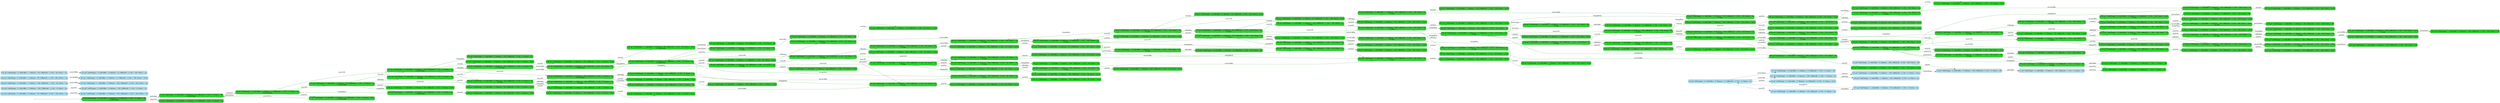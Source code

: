 digraph g {

	rankdir="LR"

	__invisible__[shape="point", color="forestgreen"]
	c0_q4[label="c0_q4 ≝ AskChange = 0, AskCoffee = 0, Balance = 0, CoffeeLeft = 4, Pot = 0, Status = off\nV=209 (CXP)", shape="box", style="rounded, filled", color="forestgreen", fillcolor="limegreen", penwidth=3] // Initial
	c1_q4[label="c1_q4 ≝ AskChange = 0, AskCoffee = 0, Balance = 0, CoffeeLeft = 5, Pot = 0, Status = off\nV=210 (CXP)", shape="box", style="rounded, filled", color="forestgreen", fillcolor="limegreen"]
	c5_q3[label="c5_q3 ≝ AskChange = 0, AskCoffee = 0, Balance = 0, CoffeeLeft = 5, Pot = 0, Status = on\nV=210 (CXP)", shape="box", style="rounded, filled", color="forestgreen", fillcolor="limegreen"]
	c7_q1[label="c7_q1 ≝ AskChange = 0, AskCoffee = 0, Balance = 0, CoffeeLeft = 5, Pot = 0, Status = error\nV=210 (CXP)", shape="box", style="rounded, filled", color="forestgreen", fillcolor="limegreen"]
	c10_q2[label="c10_q2 ≝ AskChange = 0, AskCoffee = 0, Balance = 100, CoffeeLeft = 5, Pot = 0, Status = on\nV=110 (CXP)", shape="box", style="rounded, filled", color="forestgreen", fillcolor="limegreen"]
	c18_q2[label="c18_q2 ≝ AskChange = 0, AskCoffee = 1, Balance = 100, CoffeeLeft = 5, Pot = 0, Status = on\nV=110 (CXP)", shape="box", style="rounded, filled", color="forestgreen", fillcolor="limegreen"]
	c25_q2[label="c25_q2 ≝ AskChange = 1, AskCoffee = 0, Balance = 50, CoffeeLeft = 4, Pot = 50, Status = on\nV=209 (CXP)", shape="box", style="rounded, filled", color="forestgreen", fillcolor="limegreen"]
	c28_q1[label="c28_q1 ≝ AskChange = 1, AskCoffee = 0, Balance = 50, CoffeeLeft = 4, Pot = 50, Status = error\nV=209 (CXP)", shape="box", style="rounded, filled", color="forestgreen", fillcolor="limegreen"]
	c45_q4[label="c45_q4 ≝ AskChange = 1, AskCoffee = 0, Balance = 50, CoffeeLeft = 4, Pot = 50, Status = off", shape="box", style="rounded, filled", color="forestgreen", fillcolor="limegreen"]
	c31_q3[label="c31_q3 ≝ AskChange = 0, AskCoffee = 0, Balance = 0, CoffeeLeft = 4, Pot = 50, Status = on\nV=259 (CXP)", shape="box", style="rounded, filled", color="forestgreen", fillcolor="limegreen"]
	c46_q4[label="c46_q4 ≝ AskChange = 0, AskCoffee = 0, Balance = 0, CoffeeLeft = 4, Pot = 50, Status = off\nV=258", shape="box", style="rounded, filled", color="forestgreen", fillcolor="limegreen"]
	c157_q4[label="c157_q4 ≝ AskChange = 0, AskCoffee = 0, Balance = 0, CoffeeLeft = 5, Pot = 50, Status = off", shape="box", style="rounded, filled", color="forestgreen", fillcolor="limegreen"]
	c47_q1[label="c47_q1 ≝ AskChange = 0, AskCoffee = 0, Balance = 0, CoffeeLeft = 4, Pot = 50, Status = error", shape="box", style="rounded, filled", color="forestgreen", fillcolor="limegreen"]
	c48_q2[label="c48_q2 ≝ AskChange = 0, AskCoffee = 0, Balance = 100, CoffeeLeft = 4, Pot = 50, Status = on\nV=257", shape="box", style="rounded, filled", color="forestgreen", fillcolor="limegreen"]
	c41_q2[label="c41_q2 ≝ AskChange = 1, AskCoffee = 0, Balance = 100, CoffeeLeft = 4, Pot = 50, Status = on\nV=107", shape="box", style="rounded, filled", color="forestgreen", fillcolor="limegreen"]
	c43_q1[label="c43_q1 ≝ AskChange = 1, AskCoffee = 0, Balance = 100, CoffeeLeft = 4, Pot = 50, Status = error", shape="box", style="rounded, filled", color="forestgreen", fillcolor="limegreen"]
	c53_q2[label="c53_q2 ≝ AskChange = 0, AskCoffee = 1, Balance = 100, CoffeeLeft = 4, Pot = 50, Status = on\nV=256", shape="box", style="rounded, filled", color="forestgreen", fillcolor="limegreen"]
	c69_q2[label="c69_q2 ≝ AskChange = 1, AskCoffee = 0, Balance = 50, CoffeeLeft = 3, Pot = 100, Status = on\nV=255", shape="box", style="rounded, filled", color="forestgreen", fillcolor="limegreen"]
	c64_q3[label="c64_q3 ≝ AskChange = 0, AskCoffee = 0, Balance = 0, CoffeeLeft = 3, Pot = 100, Status = on\nV=256", shape="box", style="rounded, filled", color="forestgreen", fillcolor="limegreen"]
	c73_q4[label="c73_q4 ≝ AskChange = 0, AskCoffee = 0, Balance = 0, CoffeeLeft = 3, Pot = 100, Status = off\nV=255", shape="box", style="rounded, filled", color="forestgreen", fillcolor="limegreen"]
	c156_q4[label="c156_q4 ≝ AskChange = 0, AskCoffee = 0, Balance = 0, CoffeeLeft = 4, Pot = 100, Status = off", shape="box", style="rounded, filled", color="forestgreen", fillcolor="limegreen"]
	c74_q1[label="c74_q1 ≝ AskChange = 0, AskCoffee = 0, Balance = 0, CoffeeLeft = 3, Pot = 100, Status = error", shape="box", style="rounded, filled", color="forestgreen", fillcolor="limegreen"]
	c75_q2[label="c75_q2 ≝ AskChange = 0, AskCoffee = 0, Balance = 100, CoffeeLeft = 3, Pot = 100, Status = on\nV=254", shape="box", style="rounded, filled", color="forestgreen", fillcolor="limegreen"]
	c66_q2[label="c66_q2 ≝ AskChange = 1, AskCoffee = 0, Balance = 100, CoffeeLeft = 3, Pot = 100, Status = on\nV=254", shape="box", style="rounded, filled", color="forestgreen", fillcolor="limegreen"]
	c68_q1[label="c68_q1 ≝ AskChange = 1, AskCoffee = 0, Balance = 100, CoffeeLeft = 3, Pot = 100, Status = error", shape="box", style="rounded, filled", color="forestgreen", fillcolor="limegreen"]
	c80_q2[label="c80_q2 ≝ AskChange = 0, AskCoffee = 1, Balance = 100, CoffeeLeft = 3, Pot = 100, Status = on\nV=253", shape="box", style="rounded, filled", color="forestgreen", fillcolor="limegreen"]
	c95_q2[label="c95_q2 ≝ AskChange = 1, AskCoffee = 0, Balance = 50, CoffeeLeft = 2, Pot = 150, Status = on\nV=252", shape="box", style="rounded, filled", color="forestgreen", fillcolor="limegreen"]
	c90_q3[label="c90_q3 ≝ AskChange = 0, AskCoffee = 0, Balance = 0, CoffeeLeft = 2, Pot = 150, Status = on\nV=253", shape="box", style="rounded, filled", color="forestgreen", fillcolor="limegreen"]
	c99_q4[label="c99_q4 ≝ AskChange = 0, AskCoffee = 0, Balance = 0, CoffeeLeft = 2, Pot = 150, Status = off\nV=252", shape="box", style="rounded, filled", color="forestgreen", fillcolor="limegreen"]
	c155_q4[label="c155_q4 ≝ AskChange = 0, AskCoffee = 0, Balance = 0, CoffeeLeft = 3, Pot = 150, Status = off", shape="box", style="rounded, filled", color="forestgreen", fillcolor="limegreen"]
	c100_q1[label="c100_q1 ≝ AskChange = 0, AskCoffee = 0, Balance = 0, CoffeeLeft = 2, Pot = 150, Status = error", shape="box", style="rounded, filled", color="forestgreen", fillcolor="limegreen"]
	c101_q2[label="c101_q2 ≝ AskChange = 0, AskCoffee = 0, Balance = 100, CoffeeLeft = 2, Pot = 150, Status = on\nV=251", shape="box", style="rounded, filled", color="forestgreen", fillcolor="limegreen"]
	c92_q2[label="c92_q2 ≝ AskChange = 1, AskCoffee = 0, Balance = 100, CoffeeLeft = 2, Pot = 150, Status = on\nV=251", shape="box", style="rounded, filled", color="forestgreen", fillcolor="limegreen"]
	c94_q1[label="c94_q1 ≝ AskChange = 1, AskCoffee = 0, Balance = 100, CoffeeLeft = 2, Pot = 150, Status = error", shape="box", style="rounded, filled", color="forestgreen", fillcolor="limegreen"]
	c106_q2[label="c106_q2 ≝ AskChange = 0, AskCoffee = 1, Balance = 100, CoffeeLeft = 2, Pot = 150, Status = on\nV=250", shape="box", style="rounded, filled", color="forestgreen", fillcolor="limegreen"]
	c121_q2[label="c121_q2 ≝ AskChange = 1, AskCoffee = 0, Balance = 50, CoffeeLeft = 1, Pot = 200, Status = on\nV=249", shape="box", style="rounded, filled", color="forestgreen", fillcolor="limegreen"]
	c116_q3[label="c116_q3 ≝ AskChange = 0, AskCoffee = 0, Balance = 0, CoffeeLeft = 1, Pot = 200, Status = on\nV=250", shape="box", style="rounded, filled", color="forestgreen", fillcolor="limegreen"]
	c125_q4[label="c125_q4 ≝ AskChange = 0, AskCoffee = 0, Balance = 0, CoffeeLeft = 1, Pot = 200, Status = off\nV=249", shape="box", style="rounded, filled", color="forestgreen", fillcolor="limegreen"]
	c152_q4[label="c152_q4 ≝ AskChange = 0, AskCoffee = 0, Balance = 0, CoffeeLeft = 2, Pot = 200, Status = off", shape="box", style="rounded, filled", color="forestgreen", fillcolor="limegreen"]
	c153_q4[label="c153_q4 ≝ AskChange = 0, AskCoffee = 0, Balance = 0, CoffeeLeft = 1, Pot = 0, Status = off\nV=248", shape="box", style="rounded, filled", color="forestgreen", fillcolor="limegreen"]
	c154_q4[label="c154_q4 ≝ AskChange = 0, AskCoffee = 0, Balance = 0, CoffeeLeft = 2, Pot = 0, Status = off", shape="box", style="rounded, filled", color="forestgreen", fillcolor="limegreen"]
	c6_q3[label="c6_q3 ≝ AskChange = 0, AskCoffee = 0, Balance = 0, CoffeeLeft = 1, Pot = 0, Status = on", shape="box", style="rounded, filled", color="forestgreen", fillcolor="limegreen"]
	c126_q1[label="c126_q1 ≝ AskChange = 0, AskCoffee = 0, Balance = 0, CoffeeLeft = 1, Pot = 200, Status = error", shape="box", style="rounded, filled", color="forestgreen", fillcolor="limegreen"]
	c127_q2[label="c127_q2 ≝ AskChange = 0, AskCoffee = 0, Balance = 100, CoffeeLeft = 1, Pot = 200, Status = on\nV=248", shape="box", style="rounded, filled", color="forestgreen", fillcolor="limegreen"]
	c118_q2[label="c118_q2 ≝ AskChange = 1, AskCoffee = 0, Balance = 100, CoffeeLeft = 1, Pot = 200, Status = on\nV=248", shape="box", style="rounded, filled", color="forestgreen", fillcolor="limegreen"]
	c120_q1[label="c120_q1 ≝ AskChange = 1, AskCoffee = 0, Balance = 100, CoffeeLeft = 1, Pot = 200, Status = error", shape="box", style="rounded, filled", color="forestgreen", fillcolor="limegreen"]
	c132_q2[label="c132_q2 ≝ AskChange = 0, AskCoffee = 1, Balance = 100, CoffeeLeft = 1, Pot = 200, Status = on\nV=247", shape="box", style="rounded, filled", color="forestgreen", fillcolor="limegreen"]
	c146_q1[label="c146_q1 ≝ AskChange = 0, AskCoffee = 1, Balance = 100, CoffeeLeft = 1, Pot = 200, Status = error", shape="box", style="rounded, filled", color="forestgreen", fillcolor="limegreen"]
	c147_q1[label="c147_q1 ≝ AskChange = 1, AskCoffee = 0, Balance = 50, CoffeeLeft = 0, Pot = 250, Status = error\nV=246", shape="box", style="rounded, filled", color="forestgreen", fillcolor="limegreen"]
	c148_q4[label="c148_q4 ≝ AskChange = 1, AskCoffee = 0, Balance = 50, CoffeeLeft = 0, Pot = 250, Status = off", shape="box", style="rounded, filled", color="forestgreen", fillcolor="limegreen"]
	c133_q2[label="c133_q2 ≝ AskChange = 0, AskCoffee = 0, Balance = 200, CoffeeLeft = 1, Pot = 200, Status = on\nV=246", shape="box", style="rounded, filled", color="forestgreen", fillcolor="limegreen"]
	c137_q2[label="c137_q2 ≝ AskChange = 1, AskCoffee = 0, Balance = 200, CoffeeLeft = 1, Pot = 200, Status = on", shape="box", style="rounded, filled", color="forestgreen", fillcolor="limegreen"]
	c138_q2[label="c138_q2 ≝ AskChange = 0, AskCoffee = 1, Balance = 200, CoffeeLeft = 1, Pot = 200, Status = on\nV=245", shape="box", style="rounded, filled", color="forestgreen", fillcolor="limegreen"]
	c140_q1[label="c140_q1 ≝ AskChange = 0, AskCoffee = 1, Balance = 200, CoffeeLeft = 1, Pot = 200, Status = error", shape="box", style="rounded, filled", color="forestgreen", fillcolor="limegreen"]
	c141_q1[label="c141_q1 ≝ AskChange = 1, AskCoffee = 0, Balance = 150, CoffeeLeft = 0, Pot = 250, Status = error\nV=244", shape="box", style="rounded, filled", color="forestgreen", fillcolor="limegreen"]
	c142_q4[label="c142_q4 ≝ AskChange = 1, AskCoffee = 0, Balance = 150, CoffeeLeft = 0, Pot = 250, Status = off", shape="box", style="rounded, filled", color="forestgreen", fillcolor="limegreen"]
	c139_q1[label="c139_q1 ≝ AskChange = 0, AskCoffee = 0, Balance = 200, CoffeeLeft = 1, Pot = 200, Status = error", shape="box", style="rounded, filled", color="forestgreen", fillcolor="limegreen"]
	c130_q2[label="c130_q2 ≝ AskChange = 0, AskCoffee = 0, Balance = 150, CoffeeLeft = 1, Pot = 200, Status = on\nV=247", shape="box", style="rounded, filled", color="forestgreen", fillcolor="limegreen"]
	c114_q2[label="c114_q2 ≝ AskChange = 1, AskCoffee = 0, Balance = 150, CoffeeLeft = 1, Pot = 200, Status = on\nV=247", shape="box", style="rounded, filled", color="forestgreen", fillcolor="limegreen"]
	c117_q1[label="c117_q1 ≝ AskChange = 1, AskCoffee = 0, Balance = 150, CoffeeLeft = 1, Pot = 200, Status = error", shape="box", style="rounded, filled", color="forestgreen", fillcolor="limegreen"]
	c135_q2[label="c135_q2 ≝ AskChange = 0, AskCoffee = 1, Balance = 150, CoffeeLeft = 1, Pot = 200, Status = on\nV=246", shape="box", style="rounded, filled", color="forestgreen", fillcolor="limegreen"]
	c143_q1[label="c143_q1 ≝ AskChange = 0, AskCoffee = 1, Balance = 150, CoffeeLeft = 1, Pot = 200, Status = error", shape="box", style="rounded, filled", color="forestgreen", fillcolor="limegreen"]
	c144_q1[label="c144_q1 ≝ AskChange = 1, AskCoffee = 0, Balance = 100, CoffeeLeft = 0, Pot = 250, Status = error\nV=245", shape="box", style="rounded, filled", color="forestgreen", fillcolor="limegreen"]
	c145_q4[label="c145_q4 ≝ AskChange = 1, AskCoffee = 0, Balance = 100, CoffeeLeft = 0, Pot = 250, Status = off", shape="box", style="rounded, filled", color="forestgreen", fillcolor="limegreen"]
	c136_q1[label="c136_q1 ≝ AskChange = 0, AskCoffee = 0, Balance = 150, CoffeeLeft = 1, Pot = 200, Status = error", shape="box", style="rounded, filled", color="forestgreen", fillcolor="limegreen"]
	c134_q1[label="c134_q1 ≝ AskChange = 0, AskCoffee = 0, Balance = 100, CoffeeLeft = 1, Pot = 200, Status = error", shape="box", style="rounded, filled", color="forestgreen", fillcolor="limegreen"]
	c128_q2[label="c128_q2 ≝ AskChange = 0, AskCoffee = 0, Balance = 50, CoffeeLeft = 1, Pot = 200, Status = on\nV=249", shape="box", style="rounded, filled", color="forestgreen", fillcolor="limegreen"]
	c129_q2[label="c129_q2 ≝ AskChange = 0, AskCoffee = 1, Balance = 50, CoffeeLeft = 1, Pot = 200, Status = on\nV=248", shape="box", style="rounded, filled", color="forestgreen", fillcolor="limegreen"]
	c149_q1[label="c149_q1 ≝ AskChange = 0, AskCoffee = 1, Balance = 50, CoffeeLeft = 1, Pot = 200, Status = error", shape="box", style="rounded, filled", color="forestgreen", fillcolor="limegreen"]
	c150_q1[label="c150_q1 ≝ AskChange = 0, AskCoffee = 0, Balance = 0, CoffeeLeft = 0, Pot = 250, Status = error\nV=247", shape="box", style="rounded, filled", color="forestgreen", fillcolor="limegreen"]
	c151_q4[label="c151_q4 ≝ AskChange = 0, AskCoffee = 0, Balance = 0, CoffeeLeft = 0, Pot = 250, Status = off", shape="box", style="rounded, filled", color="forestgreen", fillcolor="limegreen"]
	c131_q1[label="c131_q1 ≝ AskChange = 0, AskCoffee = 0, Balance = 50, CoffeeLeft = 1, Pot = 200, Status = error", shape="box", style="rounded, filled", color="forestgreen", fillcolor="limegreen"]
	c123_q1[label="c123_q1 ≝ AskChange = 1, AskCoffee = 0, Balance = 50, CoffeeLeft = 1, Pot = 200, Status = error", shape="box", style="rounded, filled", color="forestgreen", fillcolor="limegreen"]
	c122_q1[label="c122_q1 ≝ AskChange = 0, AskCoffee = 1, Balance = 100, CoffeeLeft = 2, Pot = 150, Status = error", shape="box", style="rounded, filled", color="forestgreen", fillcolor="limegreen"]
	c107_q2[label="c107_q2 ≝ AskChange = 0, AskCoffee = 0, Balance = 200, CoffeeLeft = 2, Pot = 150, Status = on\nV=249", shape="box", style="rounded, filled", color="forestgreen", fillcolor="limegreen"]
	c111_q2[label="c111_q2 ≝ AskChange = 1, AskCoffee = 0, Balance = 200, CoffeeLeft = 2, Pot = 150, Status = on", shape="box", style="rounded, filled", color="forestgreen", fillcolor="limegreen"]
	c112_q2[label="c112_q2 ≝ AskChange = 0, AskCoffee = 1, Balance = 200, CoffeeLeft = 2, Pot = 150, Status = on\nV=248", shape="box", style="rounded, filled", color="forestgreen", fillcolor="limegreen"]
	c115_q1[label="c115_q1 ≝ AskChange = 0, AskCoffee = 1, Balance = 200, CoffeeLeft = 2, Pot = 150, Status = error", shape="box", style="rounded, filled", color="forestgreen", fillcolor="limegreen"]
	c113_q1[label="c113_q1 ≝ AskChange = 0, AskCoffee = 0, Balance = 200, CoffeeLeft = 2, Pot = 150, Status = error", shape="box", style="rounded, filled", color="forestgreen", fillcolor="limegreen"]
	c104_q2[label="c104_q2 ≝ AskChange = 0, AskCoffee = 0, Balance = 150, CoffeeLeft = 2, Pot = 150, Status = on\nV=250", shape="box", style="rounded, filled", color="forestgreen", fillcolor="limegreen"]
	c88_q2[label="c88_q2 ≝ AskChange = 1, AskCoffee = 0, Balance = 150, CoffeeLeft = 2, Pot = 150, Status = on\nV=250", shape="box", style="rounded, filled", color="forestgreen", fillcolor="limegreen"]
	c91_q1[label="c91_q1 ≝ AskChange = 1, AskCoffee = 0, Balance = 150, CoffeeLeft = 2, Pot = 150, Status = error", shape="box", style="rounded, filled", color="forestgreen", fillcolor="limegreen"]
	c109_q2[label="c109_q2 ≝ AskChange = 0, AskCoffee = 1, Balance = 150, CoffeeLeft = 2, Pot = 150, Status = on\nV=249", shape="box", style="rounded, filled", color="forestgreen", fillcolor="limegreen"]
	c119_q1[label="c119_q1 ≝ AskChange = 0, AskCoffee = 1, Balance = 150, CoffeeLeft = 2, Pot = 150, Status = error", shape="box", style="rounded, filled", color="forestgreen", fillcolor="limegreen"]
	c110_q1[label="c110_q1 ≝ AskChange = 0, AskCoffee = 0, Balance = 150, CoffeeLeft = 2, Pot = 150, Status = error", shape="box", style="rounded, filled", color="forestgreen", fillcolor="limegreen"]
	c108_q1[label="c108_q1 ≝ AskChange = 0, AskCoffee = 0, Balance = 100, CoffeeLeft = 2, Pot = 150, Status = error", shape="box", style="rounded, filled", color="forestgreen", fillcolor="limegreen"]
	c102_q2[label="c102_q2 ≝ AskChange = 0, AskCoffee = 0, Balance = 50, CoffeeLeft = 2, Pot = 150, Status = on\nV=252", shape="box", style="rounded, filled", color="forestgreen", fillcolor="limegreen"]
	c103_q2[label="c103_q2 ≝ AskChange = 0, AskCoffee = 1, Balance = 50, CoffeeLeft = 2, Pot = 150, Status = on\nV=251", shape="box", style="rounded, filled", color="forestgreen", fillcolor="limegreen"]
	c124_q1[label="c124_q1 ≝ AskChange = 0, AskCoffee = 1, Balance = 50, CoffeeLeft = 2, Pot = 150, Status = error", shape="box", style="rounded, filled", color="forestgreen", fillcolor="limegreen"]
	c105_q1[label="c105_q1 ≝ AskChange = 0, AskCoffee = 0, Balance = 50, CoffeeLeft = 2, Pot = 150, Status = error", shape="box", style="rounded, filled", color="forestgreen", fillcolor="limegreen"]
	c97_q1[label="c97_q1 ≝ AskChange = 1, AskCoffee = 0, Balance = 50, CoffeeLeft = 2, Pot = 150, Status = error", shape="box", style="rounded, filled", color="forestgreen", fillcolor="limegreen"]
	c96_q1[label="c96_q1 ≝ AskChange = 0, AskCoffee = 1, Balance = 100, CoffeeLeft = 3, Pot = 100, Status = error", shape="box", style="rounded, filled", color="forestgreen", fillcolor="limegreen"]
	c81_q2[label="c81_q2 ≝ AskChange = 0, AskCoffee = 0, Balance = 200, CoffeeLeft = 3, Pot = 100, Status = on\nV=252", shape="box", style="rounded, filled", color="forestgreen", fillcolor="limegreen"]
	c85_q2[label="c85_q2 ≝ AskChange = 1, AskCoffee = 0, Balance = 200, CoffeeLeft = 3, Pot = 100, Status = on", shape="box", style="rounded, filled", color="forestgreen", fillcolor="limegreen"]
	c86_q2[label="c86_q2 ≝ AskChange = 0, AskCoffee = 1, Balance = 200, CoffeeLeft = 3, Pot = 100, Status = on\nV=251", shape="box", style="rounded, filled", color="forestgreen", fillcolor="limegreen"]
	c89_q1[label="c89_q1 ≝ AskChange = 0, AskCoffee = 1, Balance = 200, CoffeeLeft = 3, Pot = 100, Status = error", shape="box", style="rounded, filled", color="forestgreen", fillcolor="limegreen"]
	c87_q1[label="c87_q1 ≝ AskChange = 0, AskCoffee = 0, Balance = 200, CoffeeLeft = 3, Pot = 100, Status = error", shape="box", style="rounded, filled", color="forestgreen", fillcolor="limegreen"]
	c78_q2[label="c78_q2 ≝ AskChange = 0, AskCoffee = 0, Balance = 150, CoffeeLeft = 3, Pot = 100, Status = on\nV=253", shape="box", style="rounded, filled", color="forestgreen", fillcolor="limegreen"]
	c62_q2[label="c62_q2 ≝ AskChange = 1, AskCoffee = 0, Balance = 150, CoffeeLeft = 3, Pot = 100, Status = on\nV=253", shape="box", style="rounded, filled", color="forestgreen", fillcolor="limegreen"]
	c65_q1[label="c65_q1 ≝ AskChange = 1, AskCoffee = 0, Balance = 150, CoffeeLeft = 3, Pot = 100, Status = error", shape="box", style="rounded, filled", color="forestgreen", fillcolor="limegreen"]
	c83_q2[label="c83_q2 ≝ AskChange = 0, AskCoffee = 1, Balance = 150, CoffeeLeft = 3, Pot = 100, Status = on\nV=252", shape="box", style="rounded, filled", color="forestgreen", fillcolor="limegreen"]
	c93_q1[label="c93_q1 ≝ AskChange = 0, AskCoffee = 1, Balance = 150, CoffeeLeft = 3, Pot = 100, Status = error", shape="box", style="rounded, filled", color="forestgreen", fillcolor="limegreen"]
	c84_q1[label="c84_q1 ≝ AskChange = 0, AskCoffee = 0, Balance = 150, CoffeeLeft = 3, Pot = 100, Status = error", shape="box", style="rounded, filled", color="forestgreen", fillcolor="limegreen"]
	c82_q1[label="c82_q1 ≝ AskChange = 0, AskCoffee = 0, Balance = 100, CoffeeLeft = 3, Pot = 100, Status = error", shape="box", style="rounded, filled", color="forestgreen", fillcolor="limegreen"]
	c76_q2[label="c76_q2 ≝ AskChange = 0, AskCoffee = 0, Balance = 50, CoffeeLeft = 3, Pot = 100, Status = on\nV=255", shape="box", style="rounded, filled", color="forestgreen", fillcolor="limegreen"]
	c77_q2[label="c77_q2 ≝ AskChange = 0, AskCoffee = 1, Balance = 50, CoffeeLeft = 3, Pot = 100, Status = on\nV=254", shape="box", style="rounded, filled", color="forestgreen", fillcolor="limegreen"]
	c98_q1[label="c98_q1 ≝ AskChange = 0, AskCoffee = 1, Balance = 50, CoffeeLeft = 3, Pot = 100, Status = error", shape="box", style="rounded, filled", color="forestgreen", fillcolor="limegreen"]
	c79_q1[label="c79_q1 ≝ AskChange = 0, AskCoffee = 0, Balance = 50, CoffeeLeft = 3, Pot = 100, Status = error", shape="box", style="rounded, filled", color="forestgreen", fillcolor="limegreen"]
	c71_q1[label="c71_q1 ≝ AskChange = 1, AskCoffee = 0, Balance = 50, CoffeeLeft = 3, Pot = 100, Status = error", shape="box", style="rounded, filled", color="forestgreen", fillcolor="limegreen"]
	c70_q1[label="c70_q1 ≝ AskChange = 0, AskCoffee = 1, Balance = 100, CoffeeLeft = 4, Pot = 50, Status = error", shape="box", style="rounded, filled", color="forestgreen", fillcolor="limegreen"]
	c54_q2[label="c54_q2 ≝ AskChange = 0, AskCoffee = 0, Balance = 200, CoffeeLeft = 4, Pot = 50, Status = on\nV=255", shape="box", style="rounded, filled", color="forestgreen", fillcolor="limegreen"]
	c59_q2[label="c59_q2 ≝ AskChange = 1, AskCoffee = 0, Balance = 200, CoffeeLeft = 4, Pot = 50, Status = on", shape="box", style="rounded, filled", color="forestgreen", fillcolor="limegreen"]
	c60_q2[label="c60_q2 ≝ AskChange = 0, AskCoffee = 1, Balance = 200, CoffeeLeft = 4, Pot = 50, Status = on\nV=254", shape="box", style="rounded, filled", color="forestgreen", fillcolor="limegreen"]
	c63_q1[label="c63_q1 ≝ AskChange = 0, AskCoffee = 1, Balance = 200, CoffeeLeft = 4, Pot = 50, Status = error", shape="box", style="rounded, filled", color="forestgreen", fillcolor="limegreen"]
	c61_q1[label="c61_q1 ≝ AskChange = 0, AskCoffee = 0, Balance = 200, CoffeeLeft = 4, Pot = 50, Status = error", shape="box", style="rounded, filled", color="forestgreen", fillcolor="limegreen"]
	c51_q2[label="c51_q2 ≝ AskChange = 0, AskCoffee = 0, Balance = 150, CoffeeLeft = 4, Pot = 50, Status = on\nV=256", shape="box", style="rounded, filled", color="forestgreen", fillcolor="limegreen"]
	c56_q2[label="c56_q2 ≝ AskChange = 1, AskCoffee = 0, Balance = 150, CoffeeLeft = 4, Pot = 50, Status = on\nV=8", shape="box", style="rounded, filled", color="forestgreen", fillcolor="limegreen"]
	c162_q1[label="c162_q1 ≝ AskChange = 1, AskCoffee = 0, Balance = 150, CoffeeLeft = 4, Pot = 50, Status = error", shape="box", style="rounded, filled", color="forestgreen", fillcolor="limegreen"]
	c57_q2[label="c57_q2 ≝ AskChange = 0, AskCoffee = 1, Balance = 150, CoffeeLeft = 4, Pot = 50, Status = on\nV=255", shape="box", style="rounded, filled", color="forestgreen", fillcolor="limegreen"]
	c67_q1[label="c67_q1 ≝ AskChange = 0, AskCoffee = 1, Balance = 150, CoffeeLeft = 4, Pot = 50, Status = error", shape="box", style="rounded, filled", color="forestgreen", fillcolor="limegreen"]
	c58_q1[label="c58_q1 ≝ AskChange = 0, AskCoffee = 0, Balance = 150, CoffeeLeft = 4, Pot = 50, Status = error", shape="box", style="rounded, filled", color="forestgreen", fillcolor="limegreen"]
	c55_q1[label="c55_q1 ≝ AskChange = 0, AskCoffee = 0, Balance = 100, CoffeeLeft = 4, Pot = 50, Status = error", shape="box", style="rounded, filled", color="forestgreen", fillcolor="limegreen"]
	c49_q2[label="c49_q2 ≝ AskChange = 0, AskCoffee = 0, Balance = 50, CoffeeLeft = 4, Pot = 50, Status = on\nV=258", shape="box", style="rounded, filled", color="forestgreen", fillcolor="limegreen"]
	c50_q2[label="c50_q2 ≝ AskChange = 0, AskCoffee = 1, Balance = 50, CoffeeLeft = 4, Pot = 50, Status = on\nV=257", shape="box", style="rounded, filled", color="forestgreen", fillcolor="limegreen"]
	c72_q1[label="c72_q1 ≝ AskChange = 0, AskCoffee = 1, Balance = 50, CoffeeLeft = 4, Pot = 50, Status = error", shape="box", style="rounded, filled", color="forestgreen", fillcolor="limegreen"]
	c52_q1[label="c52_q1 ≝ AskChange = 0, AskCoffee = 0, Balance = 50, CoffeeLeft = 4, Pot = 50, Status = error", shape="box", style="rounded, filled", color="forestgreen", fillcolor="limegreen"]
	c44_q1[label="c44_q1 ≝ AskChange = 0, AskCoffee = 1, Balance = 100, CoffeeLeft = 5, Pot = 0, Status = error", shape="box", style="rounded, filled", color="forestgreen", fillcolor="limegreen"]
	c20_q2[label="c20_q2 ≝ AskChange = 0, AskCoffee = 0, Balance = 200, CoffeeLeft = 5, Pot = 0, Status = on\nV=10 (CXP)", shape="box", style="rounded, filled", color="forestgreen", fillcolor="limegreen"]
	c158_q2[label="c158_q2 ≝ AskChange = 1, AskCoffee = 0, Balance = 200, CoffeeLeft = 5, Pot = 0, Status = on", shape="box", style="rounded, filled", color="forestgreen", fillcolor="limegreen"]
	c159_q2[label="c159_q2 ≝ AskChange = 0, AskCoffee = 1, Balance = 200, CoffeeLeft = 5, Pot = 0, Status = on\nV=9", shape="box", style="rounded, filled", color="forestgreen", fillcolor="limegreen"]
	c161_q1[label="c161_q1 ≝ AskChange = 0, AskCoffee = 1, Balance = 200, CoffeeLeft = 5, Pot = 0, Status = error", shape="box", style="rounded, filled", color="forestgreen", fillcolor="limegreen"]
	c160_q1[label="c160_q1 ≝ AskChange = 0, AskCoffee = 0, Balance = 200, CoffeeLeft = 5, Pot = 0, Status = error", shape="box", style="rounded, filled", color="forestgreen", fillcolor="limegreen"]
	c35_q2[label="c35_q2 ≝ AskChange = 1, AskCoffee = 0, Balance = 100, CoffeeLeft = 5, Pot = 0, Status = on", shape="box", style="rounded, filled", color="forestgreen", fillcolor="limegreen"]
	c36_q2[label="c36_q2 ≝ AskChange = 0, AskCoffee = 0, Balance = 150, CoffeeLeft = 5, Pot = 0, Status = on\nV=109", shape="box", style="rounded, filled", color="forestgreen", fillcolor="limegreen"]
	c38_q2[label="c38_q2 ≝ AskChange = 1, AskCoffee = 0, Balance = 150, CoffeeLeft = 5, Pot = 0, Status = on", shape="box", style="rounded, filled", color="forestgreen", fillcolor="limegreen"]
	c39_q2[label="c39_q2 ≝ AskChange = 0, AskCoffee = 1, Balance = 150, CoffeeLeft = 5, Pot = 0, Status = on\nV=108", shape="box", style="rounded, filled", color="forestgreen", fillcolor="limegreen"]
	c42_q1[label="c42_q1 ≝ AskChange = 0, AskCoffee = 1, Balance = 150, CoffeeLeft = 5, Pot = 0, Status = error", shape="box", style="rounded, filled", color="forestgreen", fillcolor="limegreen"]
	c40_q1[label="c40_q1 ≝ AskChange = 0, AskCoffee = 0, Balance = 150, CoffeeLeft = 5, Pot = 0, Status = error", shape="box", style="rounded, filled", color="forestgreen", fillcolor="limegreen"]
	c37_q1[label="c37_q1 ≝ AskChange = 0, AskCoffee = 0, Balance = 100, CoffeeLeft = 5, Pot = 0, Status = error", shape="box", style="rounded, filled", color="forestgreen", fillcolor="limegreen"]
	c12_q2[label="c12_q2 ≝ AskChange = 0, AskCoffee = 0, Balance = 50, CoffeeLeft = 5, Pot = 0, Status = on\nV=160 (CXP)", shape="box", style="rounded, filled", color="forestgreen", fillcolor="limegreen"]
	c16_q2[label="c16_q2 ≝ AskChange = 1, AskCoffee = 0, Balance = 50, CoffeeLeft = 5, Pot = 0, Status = on\nV=160 (CXP)", shape="box", style="rounded, filled", color="forestgreen", fillcolor="limegreen"]
	c166_q1[label="c166_q1 ≝ AskChange = 1, AskCoffee = 0, Balance = 50, CoffeeLeft = 5, Pot = 0, Status = error", shape="box", style="rounded, filled", color="forestgreen", fillcolor="limegreen"]
	c163_q2[label="c163_q2 ≝ AskChange = 0, AskCoffee = 1, Balance = 50, CoffeeLeft = 5, Pot = 0, Status = on\nV=159", shape="box", style="rounded, filled", color="forestgreen", fillcolor="limegreen"]
	c165_q1[label="c165_q1 ≝ AskChange = 0, AskCoffee = 1, Balance = 50, CoffeeLeft = 5, Pot = 0, Status = error", shape="box", style="rounded, filled", color="forestgreen", fillcolor="limegreen"]
	c164_q1[label="c164_q1 ≝ AskChange = 0, AskCoffee = 0, Balance = 50, CoffeeLeft = 5, Pot = 0, Status = error", shape="box", style="rounded, filled", color="forestgreen", fillcolor="limegreen"]
	c34_q3[label="c34_q3 ≝ AskChange = 0, AskCoffee = 0, Balance = 0, CoffeeLeft = 4, Pot = 0, Status = on", shape="box", style="rounded, filled", color="forestgreen", fillcolor="limegreen"]
	c2_q4[label="c2_q4 ≝ AskChange = 0, AskCoffee = 0, Balance = 100, CoffeeLeft = 0, Pot = 0, Status = off", shape="box", style="rounded, filled", color="deepskyblue4", fillcolor="lightblue2"]
	c3_q4[label="c3_q4 ≝ AskChange = 0, AskCoffee = 0, Balance = 100, CoffeeLeft = 1, Pot = 0, Status = off", shape="box", style="rounded, filled", color="deepskyblue4", fillcolor="lightblue2"]
	c4_q4[label="c4_q4 ≝ AskChange = 0, AskCoffee = 0, Balance = 100, CoffeeLeft = 0, Pot = 250, Status = off", shape="box", style="rounded, filled", color="deepskyblue4", fillcolor="lightblue2"]
	c8_q3[label="c8_q3 ≝ AskChange = 0, AskCoffee = 0, Balance = 0, CoffeeLeft = 0, Pot = 0, Status = on", shape="box", style="rounded, filled", color="deepskyblue4", fillcolor="lightblue2"]
	c9_q1[label="c9_q1 ≝ AskChange = 0, AskCoffee = 0, Balance = 0, CoffeeLeft = 0, Pot = 0, Status = error", shape="box", style="rounded, filled", color="deepskyblue4", fillcolor="lightblue2"]
	c11_q2[label="c11_q2 ≝ AskChange = 0, AskCoffee = 0, Balance = 100, CoffeeLeft = 0, Pot = 0, Status = on", shape="box", style="rounded, filled", color="deepskyblue4", fillcolor="lightblue2"]
	c13_q2[label="c13_q2 ≝ AskChange = 0, AskCoffee = 0, Balance = 50, CoffeeLeft = 0, Pot = 0, Status = on", shape="box", style="rounded, filled", color="deepskyblue4", fillcolor="lightblue2"]
	c14_q4[label="c14_q4 ≝ AskChange = 0, AskCoffee = 0, Balance = 0, CoffeeLeft = 0, Pot = 0, Status = off", shape="box", style="rounded, filled", color="deepskyblue4", fillcolor="lightblue2"]
	c15_q1[label="c15_q1 ≝ AskChange = 0, AskCoffee = 0, Balance = 100, CoffeeLeft = 0, Pot = 0, Status = error", shape="box", style="rounded, filled", color="deepskyblue4", fillcolor="lightblue2"]
	c17_q2[label="c17_q2 ≝ AskChange = 1, AskCoffee = 0, Balance = 50, CoffeeLeft = 0, Pot = 0, Status = on", shape="box", style="rounded, filled", color="deepskyblue4", fillcolor="lightblue2"]
	c19_q2[label="c19_q2 ≝ AskChange = 0, AskCoffee = 1, Balance = 100, CoffeeLeft = 0, Pot = 0, Status = on", shape="box", style="rounded, filled", color="deepskyblue4", fillcolor="lightblue2"]
	c21_q2[label="c21_q2 ≝ AskChange = 0, AskCoffee = 0, Balance = 50, CoffeeLeft = 4, Pot = 100, Status = on", shape="box", style="rounded, filled", color="deepskyblue4", fillcolor="lightblue2"]
	c22_q2[label="c22_q2 ≝ AskChange = 0, AskCoffee = 0, Balance = 150, CoffeeLeft = 4, Pot = 100, Status = on", shape="box", style="rounded, filled", color="deepskyblue4", fillcolor="lightblue2"]
	c23_q2[label="c23_q2 ≝ AskChange = 0, AskCoffee = 0, Balance = 100, CoffeeLeft = 3, Pot = 0, Status = on", shape="box", style="rounded, filled", color="deepskyblue4", fillcolor="lightblue2"]
	c24_q2[label="c24_q2 ≝ AskChange = 0, AskCoffee = 0, Balance = 150, CoffeeLeft = 3, Pot = 0, Status = on", shape="box", style="rounded, filled", color="deepskyblue4", fillcolor="lightblue2"]
	c26_q2[label="c26_q2 ≝ AskChange = 0, AskCoffee = 1, Balance = 200, CoffeeLeft = 3, Pot = 50, Status = on", shape="box", style="rounded, filled", color="deepskyblue4", fillcolor="lightblue2"]
	c27_q2[label="c27_q2 ≝ AskChange = 1, AskCoffee = 0, Balance = 150, CoffeeLeft = 2, Pot = 100, Status = on", shape="box", style="rounded, filled", color="deepskyblue4", fillcolor="lightblue2"]
	c29_q2[label="c29_q2 ≝ AskChange = 0, AskCoffee = 1, Balance = 50, CoffeeLeft = 1, Pot = 250, Status = on", shape="box", style="rounded, filled", color="deepskyblue4", fillcolor="lightblue2"]
	c30_q1[label="c30_q1 ≝ AskChange = 0, AskCoffee = 0, Balance = 0, CoffeeLeft = 0, Pot = 300, Status = error", shape="box", style="rounded, filled", color="deepskyblue4", fillcolor="lightblue2"]
	c32_q2[label="c32_q2 ≝ AskChange = 0, AskCoffee = 1, Balance = 50, CoffeeLeft = 3, Pot = 50, Status = on", shape="box", style="rounded, filled", color="deepskyblue4", fillcolor="lightblue2"]
	c33_q3[label="c33_q3 ≝ AskChange = 0, AskCoffee = 0, Balance = 0, CoffeeLeft = 2, Pot = 100, Status = on", shape="box", style="rounded, filled", color="deepskyblue4", fillcolor="lightblue2"]

	__invisible__ -> c0_q4[color="forestgreen"]
	c0_q4 -> c1_q4[label="addCoffee", color="forestgreen"]
	c1_q4 -> c5_q3[label="powerUp", color="forestgreen"]
	c5_q3 -> c7_q1[label="autoOut", color="forestgreen"]
	c7_q1 -> c1_q4[label="powerDown", color="forestgreen"]
	c5_q3 -> c10_q2[label="insert100", color="forestgreen"]
	c10_q2 -> c18_q2[label="coffeeReq", color="forestgreen"]
	c18_q2 -> c25_q2[label="serveCoffee", color="forestgreen"]
	c25_q2 -> c28_q1[label="autoOut", color="forestgreen"]
	c28_q1 -> c45_q4[label="powerDown", color="forestgreen"]
	c25_q2 -> c31_q3[label="changeBack", color="forestgreen"]
	c31_q3 -> c46_q4[label="powerDown", color="forestgreen"]
	c46_q4 -> c157_q4[label="addCoffee", color="forestgreen"]
	c46_q4 -> c31_q3[label="powerUp", color="forestgreen"]
	c31_q3 -> c47_q1[label="autoOut", color="forestgreen"]
	c31_q3 -> c48_q2[label="insert100", color="forestgreen"]
	c48_q2 -> c41_q2[label="changeReq", color="forestgreen"]
	c41_q2 -> c31_q3[label="changeBack", color="forestgreen"]
	c41_q2 -> c43_q1[label="autoOut", color="forestgreen"]
	c48_q2 -> c53_q2[label="coffeeReq", color="forestgreen"]
	c53_q2 -> c69_q2[label="serveCoffee", color="forestgreen"]
	c69_q2 -> c64_q3[label="changeBack", color="forestgreen"]
	c64_q3 -> c73_q4[label="powerDown", color="forestgreen"]
	c73_q4 -> c156_q4[label="addCoffee", color="forestgreen"]
	c73_q4 -> c64_q3[label="powerUp", color="forestgreen"]
	c64_q3 -> c74_q1[label="autoOut", color="forestgreen"]
	c64_q3 -> c75_q2[label="insert100", color="forestgreen"]
	c75_q2 -> c66_q2[label="changeReq", color="forestgreen"]
	c66_q2 -> c64_q3[label="changeBack", color="forestgreen"]
	c66_q2 -> c68_q1[label="autoOut", color="forestgreen"]
	c75_q2 -> c80_q2[label="coffeeReq", color="forestgreen"]
	c80_q2 -> c95_q2[label="serveCoffee", color="forestgreen"]
	c95_q2 -> c90_q3[label="changeBack", color="forestgreen"]
	c90_q3 -> c99_q4[label="powerDown", color="forestgreen"]
	c99_q4 -> c155_q4[label="addCoffee", color="forestgreen"]
	c99_q4 -> c90_q3[label="powerUp", color="forestgreen"]
	c90_q3 -> c100_q1[label="autoOut", color="forestgreen"]
	c90_q3 -> c101_q2[label="insert100", color="forestgreen"]
	c101_q2 -> c92_q2[label="changeReq", color="forestgreen"]
	c92_q2 -> c90_q3[label="changeBack", color="forestgreen"]
	c92_q2 -> c94_q1[label="autoOut", color="forestgreen"]
	c101_q2 -> c106_q2[label="coffeeReq", color="forestgreen"]
	c106_q2 -> c121_q2[label="serveCoffee", color="forestgreen"]
	c121_q2 -> c116_q3[label="changeBack", color="forestgreen"]
	c116_q3 -> c125_q4[label="powerDown", color="forestgreen"]
	c125_q4 -> c152_q4[label="addCoffee", color="forestgreen"]
	c125_q4 -> c153_q4[label="takePot", color="forestgreen"]
	c153_q4 -> c154_q4[label="addCoffee", color="forestgreen"]
	c153_q4 -> c6_q3[label="powerUp", color="forestgreen"]
	c125_q4 -> c116_q3[label="powerUp", color="forestgreen"]
	c116_q3 -> c126_q1[label="autoOut", color="forestgreen"]
	c116_q3 -> c127_q2[label="insert100", color="forestgreen"]
	c127_q2 -> c118_q2[label="changeReq", color="forestgreen"]
	c118_q2 -> c116_q3[label="changeBack", color="forestgreen"]
	c118_q2 -> c120_q1[label="autoOut", color="forestgreen"]
	c127_q2 -> c132_q2[label="coffeeReq", color="forestgreen"]
	c132_q2 -> c146_q1[label="autoOut", color="forestgreen"]
	c132_q2 -> c147_q1[label="serveCoffee", color="forestgreen"]
	c147_q1 -> c148_q4[label="powerDown", color="forestgreen"]
	c127_q2 -> c133_q2[label="insert100", color="forestgreen"]
	c133_q2 -> c137_q2[label="changeReq", color="forestgreen"]
	c133_q2 -> c138_q2[label="coffeeReq", color="forestgreen"]
	c138_q2 -> c140_q1[label="autoOut", color="forestgreen"]
	c138_q2 -> c141_q1[label="serveCoffee", color="forestgreen"]
	c141_q1 -> c142_q4[label="powerDown", color="forestgreen"]
	c133_q2 -> c139_q1[label="autoOut", color="forestgreen"]
	c127_q2 -> c130_q2[label="insert50", color="forestgreen"]
	c130_q2 -> c114_q2[label="changeReq", color="forestgreen"]
	c114_q2 -> c116_q3[label="changeBack", color="forestgreen"]
	c114_q2 -> c117_q1[label="autoOut", color="forestgreen"]
	c130_q2 -> c135_q2[label="coffeeReq", color="forestgreen"]
	c135_q2 -> c143_q1[label="autoOut", color="forestgreen"]
	c135_q2 -> c144_q1[label="serveCoffee", color="forestgreen"]
	c144_q1 -> c145_q4[label="powerDown", color="forestgreen"]
	c130_q2 -> c133_q2[label="insert50", color="forestgreen"]
	c130_q2 -> c136_q1[label="autoOut", color="forestgreen"]
	c127_q2 -> c134_q1[label="autoOut", color="forestgreen"]
	c116_q3 -> c128_q2[label="insert50", color="forestgreen"]
	c128_q2 -> c121_q2[label="changeReq", color="forestgreen"]
	c128_q2 -> c129_q2[label="coffeeReq", color="forestgreen"]
	c129_q2 -> c149_q1[label="autoOut", color="forestgreen"]
	c129_q2 -> c150_q1[label="serveCoffee", color="forestgreen"]
	c150_q1 -> c151_q4[label="powerDown", color="forestgreen"]
	c128_q2 -> c130_q2[label="insert100", color="forestgreen"]
	c128_q2 -> c127_q2[label="insert50", color="forestgreen"]
	c128_q2 -> c131_q1[label="autoOut", color="forestgreen"]
	c121_q2 -> c123_q1[label="autoOut", color="forestgreen"]
	c106_q2 -> c122_q1[label="autoOut", color="forestgreen"]
	c101_q2 -> c107_q2[label="insert100", color="forestgreen"]
	c107_q2 -> c111_q2[label="changeReq", color="forestgreen"]
	c107_q2 -> c112_q2[label="coffeeReq", color="forestgreen"]
	c112_q2 -> c114_q2[label="serveCoffee", color="forestgreen"]
	c112_q2 -> c115_q1[label="autoOut", color="forestgreen"]
	c107_q2 -> c113_q1[label="autoOut", color="forestgreen"]
	c101_q2 -> c104_q2[label="insert50", color="forestgreen"]
	c104_q2 -> c88_q2[label="changeReq", color="forestgreen"]
	c88_q2 -> c90_q3[label="changeBack", color="forestgreen"]
	c88_q2 -> c91_q1[label="autoOut", color="forestgreen"]
	c104_q2 -> c109_q2[label="coffeeReq", color="forestgreen"]
	c109_q2 -> c118_q2[label="serveCoffee", color="forestgreen"]
	c109_q2 -> c119_q1[label="autoOut", color="forestgreen"]
	c104_q2 -> c107_q2[label="insert50", color="forestgreen"]
	c104_q2 -> c110_q1[label="autoOut", color="forestgreen"]
	c101_q2 -> c108_q1[label="autoOut", color="forestgreen"]
	c90_q3 -> c102_q2[label="insert50", color="forestgreen"]
	c102_q2 -> c95_q2[label="changeReq", color="forestgreen"]
	c102_q2 -> c103_q2[label="coffeeReq", color="forestgreen"]
	c103_q2 -> c116_q3[label="serveCoffee", color="forestgreen"]
	c103_q2 -> c124_q1[label="autoOut", color="forestgreen"]
	c102_q2 -> c104_q2[label="insert100", color="forestgreen"]
	c102_q2 -> c101_q2[label="insert50", color="forestgreen"]
	c102_q2 -> c105_q1[label="autoOut", color="forestgreen"]
	c95_q2 -> c97_q1[label="autoOut", color="forestgreen"]
	c80_q2 -> c96_q1[label="autoOut", color="forestgreen"]
	c75_q2 -> c81_q2[label="insert100", color="forestgreen"]
	c81_q2 -> c85_q2[label="changeReq", color="forestgreen"]
	c81_q2 -> c86_q2[label="coffeeReq", color="forestgreen"]
	c86_q2 -> c88_q2[label="serveCoffee", color="forestgreen"]
	c86_q2 -> c89_q1[label="autoOut", color="forestgreen"]
	c81_q2 -> c87_q1[label="autoOut", color="forestgreen"]
	c75_q2 -> c78_q2[label="insert50", color="forestgreen"]
	c78_q2 -> c62_q2[label="changeReq", color="forestgreen"]
	c62_q2 -> c64_q3[label="changeBack", color="forestgreen"]
	c62_q2 -> c65_q1[label="autoOut", color="forestgreen"]
	c78_q2 -> c83_q2[label="coffeeReq", color="forestgreen"]
	c83_q2 -> c92_q2[label="serveCoffee", color="forestgreen"]
	c83_q2 -> c93_q1[label="autoOut", color="forestgreen"]
	c78_q2 -> c81_q2[label="insert50", color="forestgreen"]
	c78_q2 -> c84_q1[label="autoOut", color="forestgreen"]
	c75_q2 -> c82_q1[label="autoOut", color="forestgreen"]
	c64_q3 -> c76_q2[label="insert50", color="forestgreen"]
	c76_q2 -> c69_q2[label="changeReq", color="forestgreen"]
	c76_q2 -> c77_q2[label="coffeeReq", color="forestgreen"]
	c77_q2 -> c90_q3[label="serveCoffee", color="forestgreen"]
	c77_q2 -> c98_q1[label="autoOut", color="forestgreen"]
	c76_q2 -> c78_q2[label="insert100", color="forestgreen"]
	c76_q2 -> c75_q2[label="insert50", color="forestgreen"]
	c76_q2 -> c79_q1[label="autoOut", color="forestgreen"]
	c69_q2 -> c71_q1[label="autoOut", color="forestgreen"]
	c53_q2 -> c70_q1[label="autoOut", color="forestgreen"]
	c48_q2 -> c54_q2[label="insert100", color="forestgreen"]
	c54_q2 -> c59_q2[label="changeReq", color="forestgreen"]
	c54_q2 -> c60_q2[label="coffeeReq", color="forestgreen"]
	c60_q2 -> c62_q2[label="serveCoffee", color="forestgreen"]
	c60_q2 -> c63_q1[label="autoOut", color="forestgreen"]
	c54_q2 -> c61_q1[label="autoOut", color="forestgreen"]
	c48_q2 -> c51_q2[label="insert50", color="forestgreen"]
	c51_q2 -> c56_q2[label="changeReq", color="forestgreen"]
	c56_q2 -> c31_q3[label="changeBack", color="forestgreen"]
	c56_q2 -> c162_q1[label="autoOut", color="forestgreen"]
	c51_q2 -> c57_q2[label="coffeeReq", color="forestgreen"]
	c57_q2 -> c66_q2[label="serveCoffee", color="forestgreen"]
	c57_q2 -> c67_q1[label="autoOut", color="forestgreen"]
	c51_q2 -> c54_q2[label="insert50", color="forestgreen"]
	c51_q2 -> c58_q1[label="autoOut", color="forestgreen"]
	c48_q2 -> c55_q1[label="autoOut", color="forestgreen"]
	c31_q3 -> c49_q2[label="insert50", color="forestgreen"]
	c49_q2 -> c25_q2[label="changeReq", color="forestgreen"]
	c49_q2 -> c50_q2[label="coffeeReq", color="forestgreen"]
	c50_q2 -> c64_q3[label="serveCoffee", color="forestgreen"]
	c50_q2 -> c72_q1[label="autoOut", color="forestgreen"]
	c49_q2 -> c51_q2[label="insert100", color="forestgreen"]
	c49_q2 -> c48_q2[label="insert50", color="forestgreen"]
	c49_q2 -> c52_q1[label="autoOut", color="forestgreen"]
	c18_q2 -> c44_q1[label="autoOut", color="forestgreen"]
	c10_q2 -> c20_q2[label="insert100", color="forestgreen"]
	c20_q2 -> c158_q2[label="changeReq", color="forestgreen"]
	c20_q2 -> c159_q2[label="coffeeReq", color="forestgreen"]
	c159_q2 -> c56_q2[label="serveCoffee", color="forestgreen"]
	c159_q2 -> c161_q1[label="autoOut", color="forestgreen"]
	c20_q2 -> c160_q1[label="autoOut", color="forestgreen"]
	c10_q2 -> c35_q2[label="changeReq", color="forestgreen"]
	c10_q2 -> c36_q2[label="insert50", color="forestgreen"]
	c36_q2 -> c38_q2[label="changeReq", color="forestgreen"]
	c36_q2 -> c39_q2[label="coffeeReq", color="forestgreen"]
	c39_q2 -> c41_q2[label="serveCoffee", color="forestgreen"]
	c39_q2 -> c42_q1[label="autoOut", color="forestgreen"]
	c36_q2 -> c20_q2[label="insert50", color="forestgreen"]
	c36_q2 -> c40_q1[label="autoOut", color="forestgreen"]
	c10_q2 -> c37_q1[label="autoOut", color="forestgreen"]
	c5_q3 -> c12_q2[label="insert50", color="forestgreen"]
	c12_q2 -> c16_q2[label="changeReq", color="forestgreen"]
	c16_q2 -> c5_q3[label="changeBack", color="forestgreen"]
	c16_q2 -> c166_q1[label="autoOut", color="forestgreen"]
	c12_q2 -> c10_q2[label="insert50", color="forestgreen"]
	c12_q2 -> c163_q2[label="coffeeReq", color="forestgreen"]
	c163_q2 -> c31_q3[label="serveCoffee", color="forestgreen"]
	c163_q2 -> c165_q1[label="autoOut", color="forestgreen"]
	c12_q2 -> c36_q2[label="insert100", color="forestgreen"]
	c12_q2 -> c164_q1[label="autoOut", color="forestgreen"]
	c5_q3 -> c1_q4[label="powerDown", color="forestgreen"]
	c0_q4 -> c34_q3[label="powerUp", color="forestgreen"]
	c2_q4 -> c3_q4[label="addCoffee", color="black", style="dashed"]
	c4_q4 -> c2_q4[label="takePot", color="black", style="dashed"]
	c3_q4 -> c6_q3[label="powerUp", color="black", style="dashed"]
	c8_q3 -> c9_q1[label="autoOut", color="black", style="dashed"]
	c8_q3 -> c11_q2[label="insert100", color="black", style="dashed"]
	c8_q3 -> c13_q2[label="insert50", color="black", style="dashed"]
	c8_q3 -> c14_q4[label="powerDown", color="black", style="dashed"]
	c15_q1 -> c2_q4[label="powerDown", color="black", style="dashed"]
	c13_q2 -> c17_q2[label="changeReq", color="black", style="dashed"]
	c11_q2 -> c19_q2[label="coffeeReq", color="black", style="dashed"]
	c21_q2 -> c22_q2[label="insert100", color="black", style="dashed"]
	c23_q2 -> c24_q2[label="insert50", color="black", style="dashed"]
	c26_q2 -> c27_q2[label="serveCoffee", color="black", style="dashed"]
	c11_q2 -> c15_q1[label="autoOut", color="black", style="dashed"]
	c29_q2 -> c30_q1[label="serveCoffee", color="black", style="dashed"]
	c17_q2 -> c8_q3[label="changeBack", color="black", style="dashed"]
	c32_q2 -> c33_q3[label="serveCoffee", color="black", style="dashed"]

}
